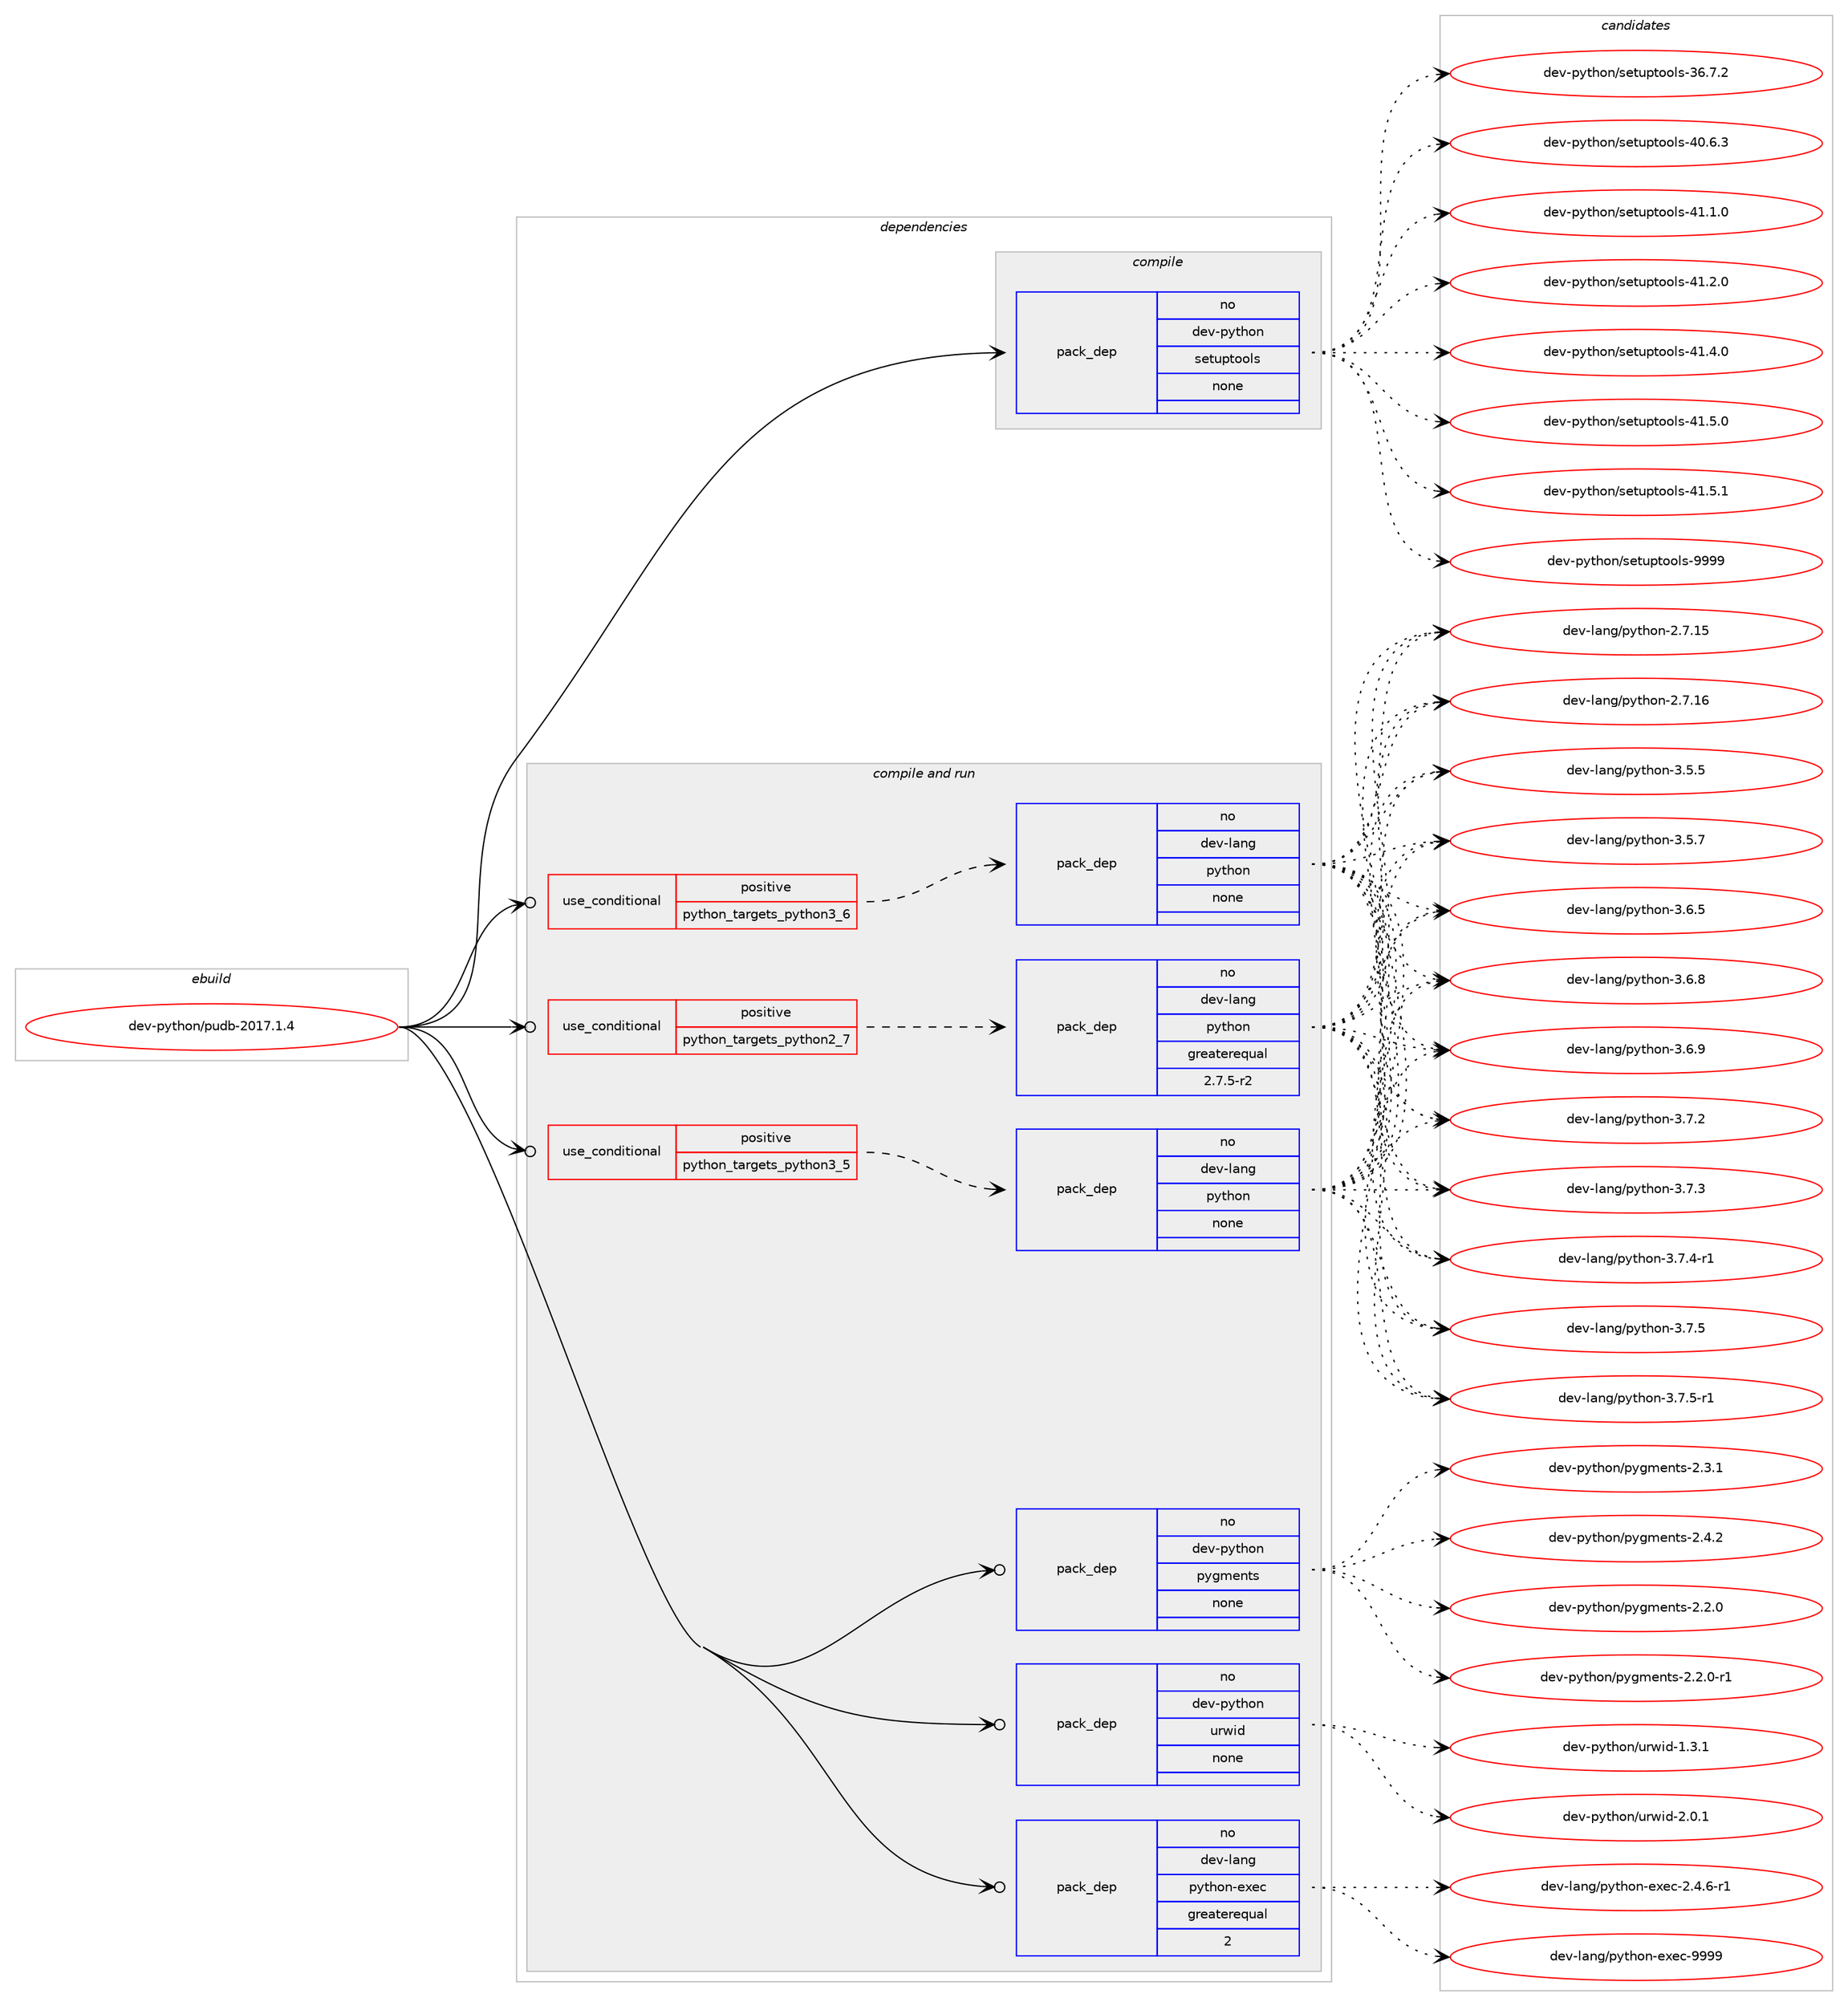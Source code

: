 digraph prolog {

# *************
# Graph options
# *************

newrank=true;
concentrate=true;
compound=true;
graph [rankdir=LR,fontname=Helvetica,fontsize=10,ranksep=1.5];#, ranksep=2.5, nodesep=0.2];
edge  [arrowhead=vee];
node  [fontname=Helvetica,fontsize=10];

# **********
# The ebuild
# **********

subgraph cluster_leftcol {
color=gray;
rank=same;
label=<<i>ebuild</i>>;
id [label="dev-python/pudb-2017.1.4", color=red, width=4, href="../dev-python/pudb-2017.1.4.svg"];
}

# ****************
# The dependencies
# ****************

subgraph cluster_midcol {
color=gray;
label=<<i>dependencies</i>>;
subgraph cluster_compile {
fillcolor="#eeeeee";
style=filled;
label=<<i>compile</i>>;
subgraph pack466616 {
dependency623543 [label=<<TABLE BORDER="0" CELLBORDER="1" CELLSPACING="0" CELLPADDING="4" WIDTH="220"><TR><TD ROWSPAN="6" CELLPADDING="30">pack_dep</TD></TR><TR><TD WIDTH="110">no</TD></TR><TR><TD>dev-python</TD></TR><TR><TD>setuptools</TD></TR><TR><TD>none</TD></TR><TR><TD></TD></TR></TABLE>>, shape=none, color=blue];
}
id:e -> dependency623543:w [weight=20,style="solid",arrowhead="vee"];
}
subgraph cluster_compileandrun {
fillcolor="#eeeeee";
style=filled;
label=<<i>compile and run</i>>;
subgraph cond145083 {
dependency623544 [label=<<TABLE BORDER="0" CELLBORDER="1" CELLSPACING="0" CELLPADDING="4"><TR><TD ROWSPAN="3" CELLPADDING="10">use_conditional</TD></TR><TR><TD>positive</TD></TR><TR><TD>python_targets_python2_7</TD></TR></TABLE>>, shape=none, color=red];
subgraph pack466617 {
dependency623545 [label=<<TABLE BORDER="0" CELLBORDER="1" CELLSPACING="0" CELLPADDING="4" WIDTH="220"><TR><TD ROWSPAN="6" CELLPADDING="30">pack_dep</TD></TR><TR><TD WIDTH="110">no</TD></TR><TR><TD>dev-lang</TD></TR><TR><TD>python</TD></TR><TR><TD>greaterequal</TD></TR><TR><TD>2.7.5-r2</TD></TR></TABLE>>, shape=none, color=blue];
}
dependency623544:e -> dependency623545:w [weight=20,style="dashed",arrowhead="vee"];
}
id:e -> dependency623544:w [weight=20,style="solid",arrowhead="odotvee"];
subgraph cond145084 {
dependency623546 [label=<<TABLE BORDER="0" CELLBORDER="1" CELLSPACING="0" CELLPADDING="4"><TR><TD ROWSPAN="3" CELLPADDING="10">use_conditional</TD></TR><TR><TD>positive</TD></TR><TR><TD>python_targets_python3_5</TD></TR></TABLE>>, shape=none, color=red];
subgraph pack466618 {
dependency623547 [label=<<TABLE BORDER="0" CELLBORDER="1" CELLSPACING="0" CELLPADDING="4" WIDTH="220"><TR><TD ROWSPAN="6" CELLPADDING="30">pack_dep</TD></TR><TR><TD WIDTH="110">no</TD></TR><TR><TD>dev-lang</TD></TR><TR><TD>python</TD></TR><TR><TD>none</TD></TR><TR><TD></TD></TR></TABLE>>, shape=none, color=blue];
}
dependency623546:e -> dependency623547:w [weight=20,style="dashed",arrowhead="vee"];
}
id:e -> dependency623546:w [weight=20,style="solid",arrowhead="odotvee"];
subgraph cond145085 {
dependency623548 [label=<<TABLE BORDER="0" CELLBORDER="1" CELLSPACING="0" CELLPADDING="4"><TR><TD ROWSPAN="3" CELLPADDING="10">use_conditional</TD></TR><TR><TD>positive</TD></TR><TR><TD>python_targets_python3_6</TD></TR></TABLE>>, shape=none, color=red];
subgraph pack466619 {
dependency623549 [label=<<TABLE BORDER="0" CELLBORDER="1" CELLSPACING="0" CELLPADDING="4" WIDTH="220"><TR><TD ROWSPAN="6" CELLPADDING="30">pack_dep</TD></TR><TR><TD WIDTH="110">no</TD></TR><TR><TD>dev-lang</TD></TR><TR><TD>python</TD></TR><TR><TD>none</TD></TR><TR><TD></TD></TR></TABLE>>, shape=none, color=blue];
}
dependency623548:e -> dependency623549:w [weight=20,style="dashed",arrowhead="vee"];
}
id:e -> dependency623548:w [weight=20,style="solid",arrowhead="odotvee"];
subgraph pack466620 {
dependency623550 [label=<<TABLE BORDER="0" CELLBORDER="1" CELLSPACING="0" CELLPADDING="4" WIDTH="220"><TR><TD ROWSPAN="6" CELLPADDING="30">pack_dep</TD></TR><TR><TD WIDTH="110">no</TD></TR><TR><TD>dev-lang</TD></TR><TR><TD>python-exec</TD></TR><TR><TD>greaterequal</TD></TR><TR><TD>2</TD></TR></TABLE>>, shape=none, color=blue];
}
id:e -> dependency623550:w [weight=20,style="solid",arrowhead="odotvee"];
subgraph pack466621 {
dependency623551 [label=<<TABLE BORDER="0" CELLBORDER="1" CELLSPACING="0" CELLPADDING="4" WIDTH="220"><TR><TD ROWSPAN="6" CELLPADDING="30">pack_dep</TD></TR><TR><TD WIDTH="110">no</TD></TR><TR><TD>dev-python</TD></TR><TR><TD>pygments</TD></TR><TR><TD>none</TD></TR><TR><TD></TD></TR></TABLE>>, shape=none, color=blue];
}
id:e -> dependency623551:w [weight=20,style="solid",arrowhead="odotvee"];
subgraph pack466622 {
dependency623552 [label=<<TABLE BORDER="0" CELLBORDER="1" CELLSPACING="0" CELLPADDING="4" WIDTH="220"><TR><TD ROWSPAN="6" CELLPADDING="30">pack_dep</TD></TR><TR><TD WIDTH="110">no</TD></TR><TR><TD>dev-python</TD></TR><TR><TD>urwid</TD></TR><TR><TD>none</TD></TR><TR><TD></TD></TR></TABLE>>, shape=none, color=blue];
}
id:e -> dependency623552:w [weight=20,style="solid",arrowhead="odotvee"];
}
subgraph cluster_run {
fillcolor="#eeeeee";
style=filled;
label=<<i>run</i>>;
}
}

# **************
# The candidates
# **************

subgraph cluster_choices {
rank=same;
color=gray;
label=<<i>candidates</i>>;

subgraph choice466616 {
color=black;
nodesep=1;
choice100101118451121211161041111104711510111611711211611111110811545515446554650 [label="dev-python/setuptools-36.7.2", color=red, width=4,href="../dev-python/setuptools-36.7.2.svg"];
choice100101118451121211161041111104711510111611711211611111110811545524846544651 [label="dev-python/setuptools-40.6.3", color=red, width=4,href="../dev-python/setuptools-40.6.3.svg"];
choice100101118451121211161041111104711510111611711211611111110811545524946494648 [label="dev-python/setuptools-41.1.0", color=red, width=4,href="../dev-python/setuptools-41.1.0.svg"];
choice100101118451121211161041111104711510111611711211611111110811545524946504648 [label="dev-python/setuptools-41.2.0", color=red, width=4,href="../dev-python/setuptools-41.2.0.svg"];
choice100101118451121211161041111104711510111611711211611111110811545524946524648 [label="dev-python/setuptools-41.4.0", color=red, width=4,href="../dev-python/setuptools-41.4.0.svg"];
choice100101118451121211161041111104711510111611711211611111110811545524946534648 [label="dev-python/setuptools-41.5.0", color=red, width=4,href="../dev-python/setuptools-41.5.0.svg"];
choice100101118451121211161041111104711510111611711211611111110811545524946534649 [label="dev-python/setuptools-41.5.1", color=red, width=4,href="../dev-python/setuptools-41.5.1.svg"];
choice10010111845112121116104111110471151011161171121161111111081154557575757 [label="dev-python/setuptools-9999", color=red, width=4,href="../dev-python/setuptools-9999.svg"];
dependency623543:e -> choice100101118451121211161041111104711510111611711211611111110811545515446554650:w [style=dotted,weight="100"];
dependency623543:e -> choice100101118451121211161041111104711510111611711211611111110811545524846544651:w [style=dotted,weight="100"];
dependency623543:e -> choice100101118451121211161041111104711510111611711211611111110811545524946494648:w [style=dotted,weight="100"];
dependency623543:e -> choice100101118451121211161041111104711510111611711211611111110811545524946504648:w [style=dotted,weight="100"];
dependency623543:e -> choice100101118451121211161041111104711510111611711211611111110811545524946524648:w [style=dotted,weight="100"];
dependency623543:e -> choice100101118451121211161041111104711510111611711211611111110811545524946534648:w [style=dotted,weight="100"];
dependency623543:e -> choice100101118451121211161041111104711510111611711211611111110811545524946534649:w [style=dotted,weight="100"];
dependency623543:e -> choice10010111845112121116104111110471151011161171121161111111081154557575757:w [style=dotted,weight="100"];
}
subgraph choice466617 {
color=black;
nodesep=1;
choice10010111845108971101034711212111610411111045504655464953 [label="dev-lang/python-2.7.15", color=red, width=4,href="../dev-lang/python-2.7.15.svg"];
choice10010111845108971101034711212111610411111045504655464954 [label="dev-lang/python-2.7.16", color=red, width=4,href="../dev-lang/python-2.7.16.svg"];
choice100101118451089711010347112121116104111110455146534653 [label="dev-lang/python-3.5.5", color=red, width=4,href="../dev-lang/python-3.5.5.svg"];
choice100101118451089711010347112121116104111110455146534655 [label="dev-lang/python-3.5.7", color=red, width=4,href="../dev-lang/python-3.5.7.svg"];
choice100101118451089711010347112121116104111110455146544653 [label="dev-lang/python-3.6.5", color=red, width=4,href="../dev-lang/python-3.6.5.svg"];
choice100101118451089711010347112121116104111110455146544656 [label="dev-lang/python-3.6.8", color=red, width=4,href="../dev-lang/python-3.6.8.svg"];
choice100101118451089711010347112121116104111110455146544657 [label="dev-lang/python-3.6.9", color=red, width=4,href="../dev-lang/python-3.6.9.svg"];
choice100101118451089711010347112121116104111110455146554650 [label="dev-lang/python-3.7.2", color=red, width=4,href="../dev-lang/python-3.7.2.svg"];
choice100101118451089711010347112121116104111110455146554651 [label="dev-lang/python-3.7.3", color=red, width=4,href="../dev-lang/python-3.7.3.svg"];
choice1001011184510897110103471121211161041111104551465546524511449 [label="dev-lang/python-3.7.4-r1", color=red, width=4,href="../dev-lang/python-3.7.4-r1.svg"];
choice100101118451089711010347112121116104111110455146554653 [label="dev-lang/python-3.7.5", color=red, width=4,href="../dev-lang/python-3.7.5.svg"];
choice1001011184510897110103471121211161041111104551465546534511449 [label="dev-lang/python-3.7.5-r1", color=red, width=4,href="../dev-lang/python-3.7.5-r1.svg"];
dependency623545:e -> choice10010111845108971101034711212111610411111045504655464953:w [style=dotted,weight="100"];
dependency623545:e -> choice10010111845108971101034711212111610411111045504655464954:w [style=dotted,weight="100"];
dependency623545:e -> choice100101118451089711010347112121116104111110455146534653:w [style=dotted,weight="100"];
dependency623545:e -> choice100101118451089711010347112121116104111110455146534655:w [style=dotted,weight="100"];
dependency623545:e -> choice100101118451089711010347112121116104111110455146544653:w [style=dotted,weight="100"];
dependency623545:e -> choice100101118451089711010347112121116104111110455146544656:w [style=dotted,weight="100"];
dependency623545:e -> choice100101118451089711010347112121116104111110455146544657:w [style=dotted,weight="100"];
dependency623545:e -> choice100101118451089711010347112121116104111110455146554650:w [style=dotted,weight="100"];
dependency623545:e -> choice100101118451089711010347112121116104111110455146554651:w [style=dotted,weight="100"];
dependency623545:e -> choice1001011184510897110103471121211161041111104551465546524511449:w [style=dotted,weight="100"];
dependency623545:e -> choice100101118451089711010347112121116104111110455146554653:w [style=dotted,weight="100"];
dependency623545:e -> choice1001011184510897110103471121211161041111104551465546534511449:w [style=dotted,weight="100"];
}
subgraph choice466618 {
color=black;
nodesep=1;
choice10010111845108971101034711212111610411111045504655464953 [label="dev-lang/python-2.7.15", color=red, width=4,href="../dev-lang/python-2.7.15.svg"];
choice10010111845108971101034711212111610411111045504655464954 [label="dev-lang/python-2.7.16", color=red, width=4,href="../dev-lang/python-2.7.16.svg"];
choice100101118451089711010347112121116104111110455146534653 [label="dev-lang/python-3.5.5", color=red, width=4,href="../dev-lang/python-3.5.5.svg"];
choice100101118451089711010347112121116104111110455146534655 [label="dev-lang/python-3.5.7", color=red, width=4,href="../dev-lang/python-3.5.7.svg"];
choice100101118451089711010347112121116104111110455146544653 [label="dev-lang/python-3.6.5", color=red, width=4,href="../dev-lang/python-3.6.5.svg"];
choice100101118451089711010347112121116104111110455146544656 [label="dev-lang/python-3.6.8", color=red, width=4,href="../dev-lang/python-3.6.8.svg"];
choice100101118451089711010347112121116104111110455146544657 [label="dev-lang/python-3.6.9", color=red, width=4,href="../dev-lang/python-3.6.9.svg"];
choice100101118451089711010347112121116104111110455146554650 [label="dev-lang/python-3.7.2", color=red, width=4,href="../dev-lang/python-3.7.2.svg"];
choice100101118451089711010347112121116104111110455146554651 [label="dev-lang/python-3.7.3", color=red, width=4,href="../dev-lang/python-3.7.3.svg"];
choice1001011184510897110103471121211161041111104551465546524511449 [label="dev-lang/python-3.7.4-r1", color=red, width=4,href="../dev-lang/python-3.7.4-r1.svg"];
choice100101118451089711010347112121116104111110455146554653 [label="dev-lang/python-3.7.5", color=red, width=4,href="../dev-lang/python-3.7.5.svg"];
choice1001011184510897110103471121211161041111104551465546534511449 [label="dev-lang/python-3.7.5-r1", color=red, width=4,href="../dev-lang/python-3.7.5-r1.svg"];
dependency623547:e -> choice10010111845108971101034711212111610411111045504655464953:w [style=dotted,weight="100"];
dependency623547:e -> choice10010111845108971101034711212111610411111045504655464954:w [style=dotted,weight="100"];
dependency623547:e -> choice100101118451089711010347112121116104111110455146534653:w [style=dotted,weight="100"];
dependency623547:e -> choice100101118451089711010347112121116104111110455146534655:w [style=dotted,weight="100"];
dependency623547:e -> choice100101118451089711010347112121116104111110455146544653:w [style=dotted,weight="100"];
dependency623547:e -> choice100101118451089711010347112121116104111110455146544656:w [style=dotted,weight="100"];
dependency623547:e -> choice100101118451089711010347112121116104111110455146544657:w [style=dotted,weight="100"];
dependency623547:e -> choice100101118451089711010347112121116104111110455146554650:w [style=dotted,weight="100"];
dependency623547:e -> choice100101118451089711010347112121116104111110455146554651:w [style=dotted,weight="100"];
dependency623547:e -> choice1001011184510897110103471121211161041111104551465546524511449:w [style=dotted,weight="100"];
dependency623547:e -> choice100101118451089711010347112121116104111110455146554653:w [style=dotted,weight="100"];
dependency623547:e -> choice1001011184510897110103471121211161041111104551465546534511449:w [style=dotted,weight="100"];
}
subgraph choice466619 {
color=black;
nodesep=1;
choice10010111845108971101034711212111610411111045504655464953 [label="dev-lang/python-2.7.15", color=red, width=4,href="../dev-lang/python-2.7.15.svg"];
choice10010111845108971101034711212111610411111045504655464954 [label="dev-lang/python-2.7.16", color=red, width=4,href="../dev-lang/python-2.7.16.svg"];
choice100101118451089711010347112121116104111110455146534653 [label="dev-lang/python-3.5.5", color=red, width=4,href="../dev-lang/python-3.5.5.svg"];
choice100101118451089711010347112121116104111110455146534655 [label="dev-lang/python-3.5.7", color=red, width=4,href="../dev-lang/python-3.5.7.svg"];
choice100101118451089711010347112121116104111110455146544653 [label="dev-lang/python-3.6.5", color=red, width=4,href="../dev-lang/python-3.6.5.svg"];
choice100101118451089711010347112121116104111110455146544656 [label="dev-lang/python-3.6.8", color=red, width=4,href="../dev-lang/python-3.6.8.svg"];
choice100101118451089711010347112121116104111110455146544657 [label="dev-lang/python-3.6.9", color=red, width=4,href="../dev-lang/python-3.6.9.svg"];
choice100101118451089711010347112121116104111110455146554650 [label="dev-lang/python-3.7.2", color=red, width=4,href="../dev-lang/python-3.7.2.svg"];
choice100101118451089711010347112121116104111110455146554651 [label="dev-lang/python-3.7.3", color=red, width=4,href="../dev-lang/python-3.7.3.svg"];
choice1001011184510897110103471121211161041111104551465546524511449 [label="dev-lang/python-3.7.4-r1", color=red, width=4,href="../dev-lang/python-3.7.4-r1.svg"];
choice100101118451089711010347112121116104111110455146554653 [label="dev-lang/python-3.7.5", color=red, width=4,href="../dev-lang/python-3.7.5.svg"];
choice1001011184510897110103471121211161041111104551465546534511449 [label="dev-lang/python-3.7.5-r1", color=red, width=4,href="../dev-lang/python-3.7.5-r1.svg"];
dependency623549:e -> choice10010111845108971101034711212111610411111045504655464953:w [style=dotted,weight="100"];
dependency623549:e -> choice10010111845108971101034711212111610411111045504655464954:w [style=dotted,weight="100"];
dependency623549:e -> choice100101118451089711010347112121116104111110455146534653:w [style=dotted,weight="100"];
dependency623549:e -> choice100101118451089711010347112121116104111110455146534655:w [style=dotted,weight="100"];
dependency623549:e -> choice100101118451089711010347112121116104111110455146544653:w [style=dotted,weight="100"];
dependency623549:e -> choice100101118451089711010347112121116104111110455146544656:w [style=dotted,weight="100"];
dependency623549:e -> choice100101118451089711010347112121116104111110455146544657:w [style=dotted,weight="100"];
dependency623549:e -> choice100101118451089711010347112121116104111110455146554650:w [style=dotted,weight="100"];
dependency623549:e -> choice100101118451089711010347112121116104111110455146554651:w [style=dotted,weight="100"];
dependency623549:e -> choice1001011184510897110103471121211161041111104551465546524511449:w [style=dotted,weight="100"];
dependency623549:e -> choice100101118451089711010347112121116104111110455146554653:w [style=dotted,weight="100"];
dependency623549:e -> choice1001011184510897110103471121211161041111104551465546534511449:w [style=dotted,weight="100"];
}
subgraph choice466620 {
color=black;
nodesep=1;
choice10010111845108971101034711212111610411111045101120101994550465246544511449 [label="dev-lang/python-exec-2.4.6-r1", color=red, width=4,href="../dev-lang/python-exec-2.4.6-r1.svg"];
choice10010111845108971101034711212111610411111045101120101994557575757 [label="dev-lang/python-exec-9999", color=red, width=4,href="../dev-lang/python-exec-9999.svg"];
dependency623550:e -> choice10010111845108971101034711212111610411111045101120101994550465246544511449:w [style=dotted,weight="100"];
dependency623550:e -> choice10010111845108971101034711212111610411111045101120101994557575757:w [style=dotted,weight="100"];
}
subgraph choice466621 {
color=black;
nodesep=1;
choice1001011184511212111610411111047112121103109101110116115455046504648 [label="dev-python/pygments-2.2.0", color=red, width=4,href="../dev-python/pygments-2.2.0.svg"];
choice10010111845112121116104111110471121211031091011101161154550465046484511449 [label="dev-python/pygments-2.2.0-r1", color=red, width=4,href="../dev-python/pygments-2.2.0-r1.svg"];
choice1001011184511212111610411111047112121103109101110116115455046514649 [label="dev-python/pygments-2.3.1", color=red, width=4,href="../dev-python/pygments-2.3.1.svg"];
choice1001011184511212111610411111047112121103109101110116115455046524650 [label="dev-python/pygments-2.4.2", color=red, width=4,href="../dev-python/pygments-2.4.2.svg"];
dependency623551:e -> choice1001011184511212111610411111047112121103109101110116115455046504648:w [style=dotted,weight="100"];
dependency623551:e -> choice10010111845112121116104111110471121211031091011101161154550465046484511449:w [style=dotted,weight="100"];
dependency623551:e -> choice1001011184511212111610411111047112121103109101110116115455046514649:w [style=dotted,weight="100"];
dependency623551:e -> choice1001011184511212111610411111047112121103109101110116115455046524650:w [style=dotted,weight="100"];
}
subgraph choice466622 {
color=black;
nodesep=1;
choice1001011184511212111610411111047117114119105100454946514649 [label="dev-python/urwid-1.3.1", color=red, width=4,href="../dev-python/urwid-1.3.1.svg"];
choice1001011184511212111610411111047117114119105100455046484649 [label="dev-python/urwid-2.0.1", color=red, width=4,href="../dev-python/urwid-2.0.1.svg"];
dependency623552:e -> choice1001011184511212111610411111047117114119105100454946514649:w [style=dotted,weight="100"];
dependency623552:e -> choice1001011184511212111610411111047117114119105100455046484649:w [style=dotted,weight="100"];
}
}

}
